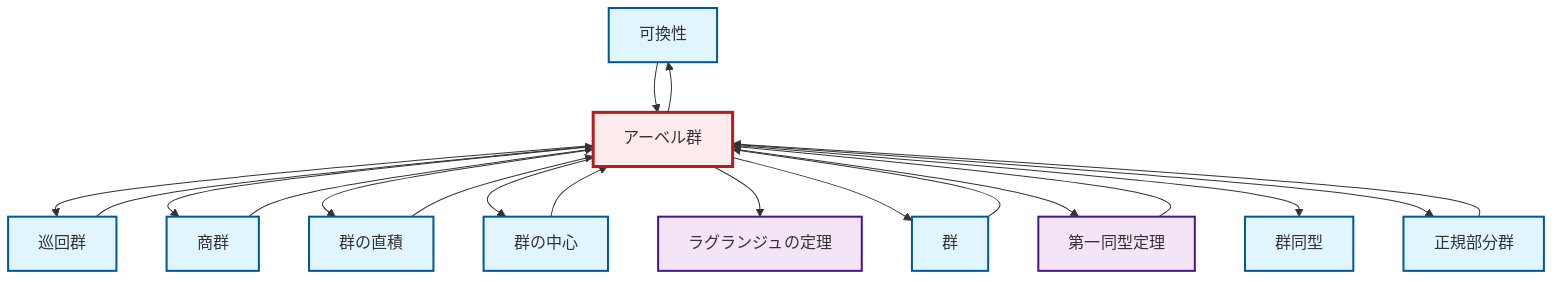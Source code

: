 graph TD
    classDef definition fill:#e1f5fe,stroke:#01579b,stroke-width:2px
    classDef theorem fill:#f3e5f5,stroke:#4a148c,stroke-width:2px
    classDef axiom fill:#fff3e0,stroke:#e65100,stroke-width:2px
    classDef example fill:#e8f5e9,stroke:#1b5e20,stroke-width:2px
    classDef current fill:#ffebee,stroke:#b71c1c,stroke-width:3px
    def-commutativity["可換性"]:::definition
    thm-lagrange["ラグランジュの定理"]:::theorem
    def-abelian-group["アーベル群"]:::definition
    thm-first-isomorphism["第一同型定理"]:::theorem
    def-normal-subgroup["正規部分群"]:::definition
    def-center-of-group["群の中心"]:::definition
    def-isomorphism["群同型"]:::definition
    def-cyclic-group["巡回群"]:::definition
    def-direct-product["群の直積"]:::definition
    def-group["群"]:::definition
    def-quotient-group["商群"]:::definition
    def-abelian-group --> def-cyclic-group
    def-abelian-group --> def-quotient-group
    def-abelian-group --> def-direct-product
    def-abelian-group --> def-center-of-group
    def-abelian-group --> thm-lagrange
    def-cyclic-group --> def-abelian-group
    def-normal-subgroup --> def-abelian-group
    def-quotient-group --> def-abelian-group
    def-abelian-group --> def-group
    def-center-of-group --> def-abelian-group
    thm-first-isomorphism --> def-abelian-group
    def-abelian-group --> thm-first-isomorphism
    def-abelian-group --> def-isomorphism
    def-abelian-group --> def-normal-subgroup
    def-commutativity --> def-abelian-group
    def-direct-product --> def-abelian-group
    def-group --> def-abelian-group
    def-abelian-group --> def-commutativity
    class def-abelian-group current